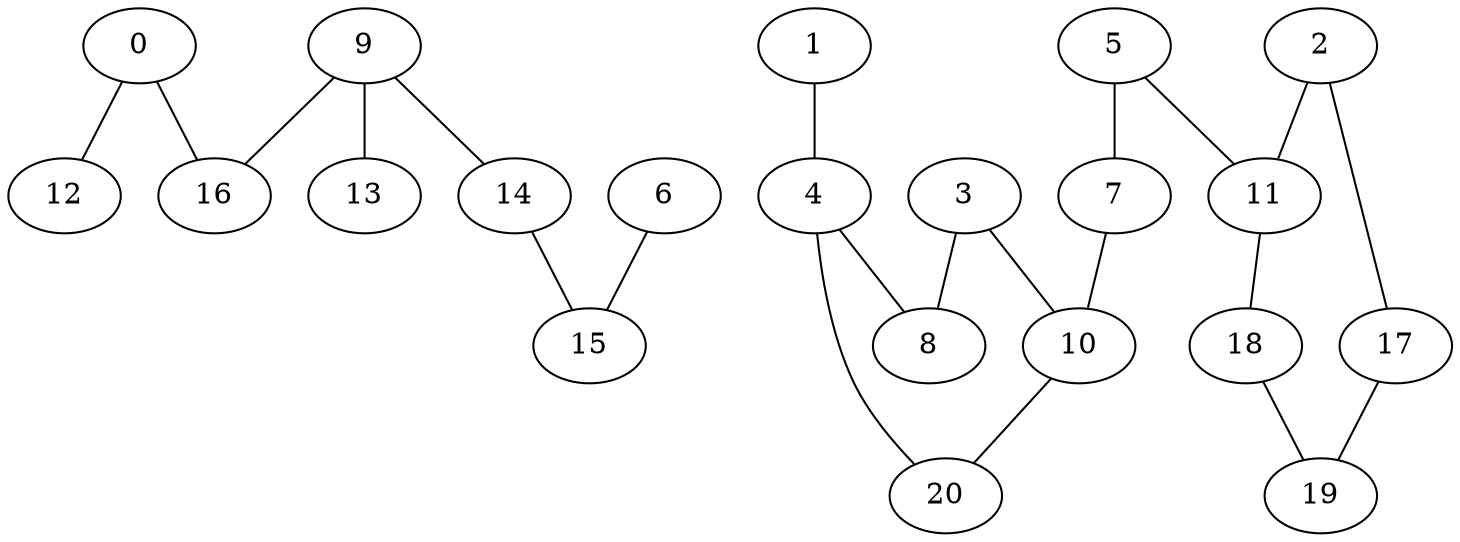graph "sampletest150-mod5_image15.bmp" {
	0	 [type=corner,
		x=404,
		y=77];
	12	 [type=endpoint,
		x=62,
		y=85];
	0 -- 12	 [angle0="-.02",
		frequency=1,
		type0=line];
	16	 [type=corner,
		x=404,
		y=246];
	0 -- 16	 [angle0="-1.57",
		frequency=1,
		type0=line];
	1	 [type=endpoint,
		x=220,
		y=137];
	4	 [type=intersection,
		x=164,
		y=243];
	1 -- 4	 [angle0="-1.08",
		frequency=1,
		type0=line];
	2	 [type=corner,
		x=353,
		y=276];
	11	 [type=intersection,
		x=303,
		y=286];
	2 -- 11	 [angle0="-.20",
		frequency=1,
		type0=line];
	17	 [type=corner,
		x=321,
		y=227];
	2 -- 17	 [angle0=".99",
		frequency=1,
		type0=line];
	3	 [type=corner,
		x=114,
		y=250];
	8	 [type=corner,
		x=139,
		y=235];
	3 -- 8	 [angle0="-.54",
		frequency=1,
		type0=line];
	10	 [type=intersection,
		x=158,
		y=295];
	3 -- 10	 [angle0=".80",
		frequency=1,
		type0=line];
	4 -- 8	 [angle0=".31",
		frequency=1,
		type0=line];
	20	 [type=corner,
		x=182,
		y=291];
	4 -- 20	 [angle0="1.21",
		frequency=1,
		type0=line];
	5	 [type=corner,
		x=249,
		y=358];
	7	 [type=corner,
		x=227,
		y=372];
	5 -- 7	 [angle0="-.57",
		frequency=1,
		type0=line];
	5 -- 11	 [angle0="-.93",
		frequency=1,
		type0=line];
	6	 [type=endpoint,
		x=83,
		y=453];
	15	 [type=corner,
		x=393,
		y=436];
	6 -- 15	 [angle0="-.05",
		frequency=1,
		type0=line];
	7 -- 10	 [angle0=".84",
		frequency=1,
		type0=line];
	9	 [type=intersection,
		x=418,
		y=235];
	13	 [type=endpoint,
		x=451,
		y=232];
	9 -- 13	 [angle0="-.09",
		frequency=1,
		type0=line];
	14	 [type=corner,
		x=426,
		y=271];
	9 -- 14	 [angle0="1.35",
		frequency=1,
		type0=line];
	9 -- 16	 [angle0="-.67",
		frequency=1,
		type0=line];
	10 -- 20	 [angle0="-.17",
		frequency=1,
		type0=line];
	18	 [type=corner,
		x=301,
		y=279];
	11 -- 18	 [angle0="1.29",
		frequency=1,
		type0=line];
	14 -- 15	 [angle0="-1.37",
		frequency=1,
		type0=line];
	19	 [type=corner,
		x=314,
		y=223];
	17 -- 19	 [angle0=".52",
		frequency=1,
		type0=line];
	18 -- 19	 [angle0="-1.34",
		frequency=1,
		type0=line];
}
